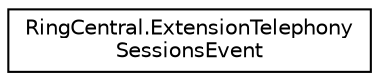 digraph "Graphical Class Hierarchy"
{
 // LATEX_PDF_SIZE
  edge [fontname="Helvetica",fontsize="10",labelfontname="Helvetica",labelfontsize="10"];
  node [fontname="Helvetica",fontsize="10",shape=record];
  rankdir="LR";
  Node0 [label="RingCentral.ExtensionTelephony\lSessionsEvent",height=0.2,width=0.4,color="black", fillcolor="white", style="filled",URL="$classRingCentral_1_1ExtensionTelephonySessionsEvent.html",tooltip=" "];
}
